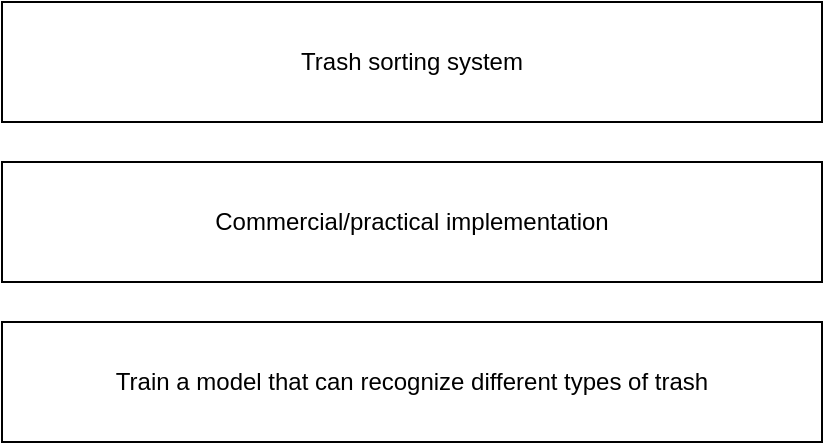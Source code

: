 <mxfile version="14.5.8" type="device"><diagram id="WGDTDHahw_71S7zEzF4k" name="Page-1"><mxGraphModel dx="1550" dy="836" grid="1" gridSize="10" guides="1" tooltips="1" connect="1" arrows="1" fold="1" page="1" pageScale="1" pageWidth="1169" pageHeight="827" math="0" shadow="0"><root><mxCell id="0"/><mxCell id="1" parent="0"/><mxCell id="vKSf8ODtUtHBywplxChr-1" value="Trash sorting system" style="rounded=0;whiteSpace=wrap;html=1;" vertex="1" parent="1"><mxGeometry x="300" y="140" width="410" height="60" as="geometry"/></mxCell><mxCell id="vKSf8ODtUtHBywplxChr-2" value="Train a model that can recognize different types of trash" style="rounded=0;whiteSpace=wrap;html=1;" vertex="1" parent="1"><mxGeometry x="300" y="300" width="410" height="60" as="geometry"/></mxCell><mxCell id="vKSf8ODtUtHBywplxChr-3" value="Commercial/practical implementation" style="rounded=0;whiteSpace=wrap;html=1;" vertex="1" parent="1"><mxGeometry x="300" y="220" width="410" height="60" as="geometry"/></mxCell></root></mxGraphModel></diagram></mxfile>